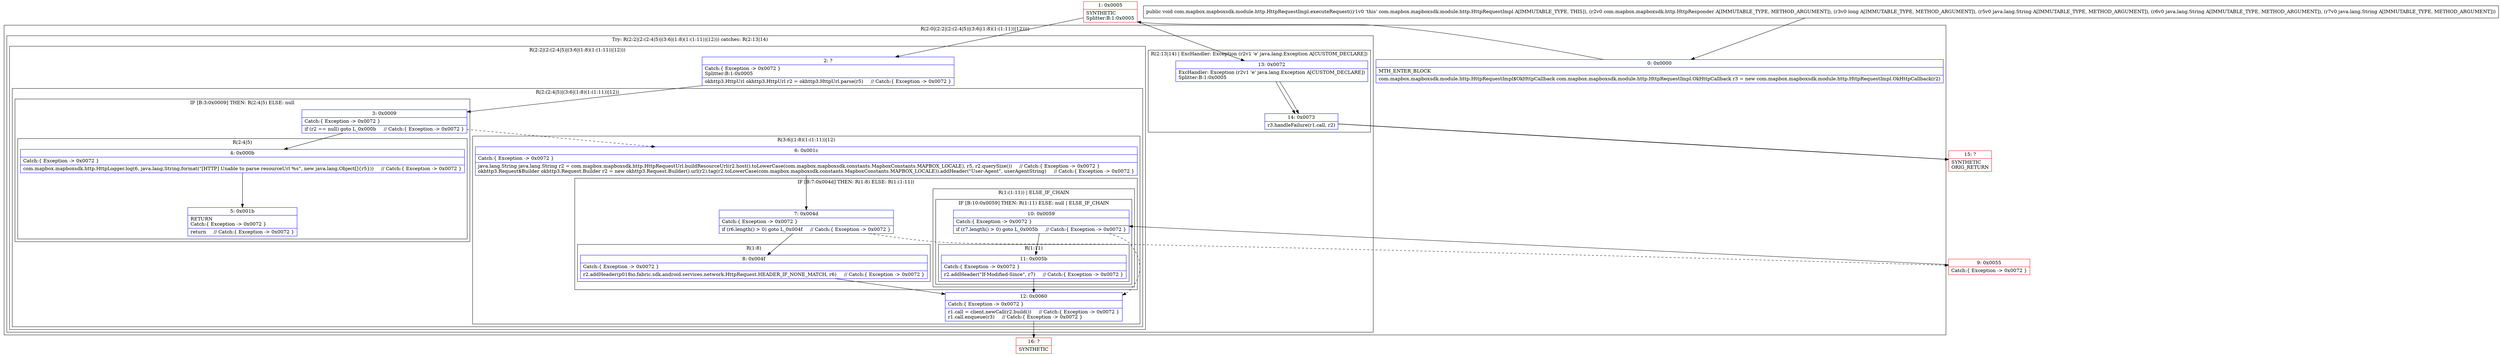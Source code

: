 digraph "CFG forcom.mapbox.mapboxsdk.module.http.HttpRequestImpl.executeRequest(Lcom\/mapbox\/mapboxsdk\/http\/HttpResponder;JLjava\/lang\/String;Ljava\/lang\/String;Ljava\/lang\/String;)V" {
subgraph cluster_Region_590333917 {
label = "R(2:0|(2:2|(2:(2:4|5)|(3:6|(1:8)(1:(1:11))|12))))";
node [shape=record,color=blue];
Node_0 [shape=record,label="{0\:\ 0x0000|MTH_ENTER_BLOCK\l|com.mapbox.mapboxsdk.module.http.HttpRequestImpl$OkHttpCallback com.mapbox.mapboxsdk.module.http.HttpRequestImpl.OkHttpCallback r3 = new com.mapbox.mapboxsdk.module.http.HttpRequestImpl.OkHttpCallback(r2)\l}"];
subgraph cluster_TryCatchRegion_456089592 {
label = "Try: R(2:2|(2:(2:4|5)|(3:6|(1:8)(1:(1:11))|12))) catches: R(2:13|14)";
node [shape=record,color=blue];
subgraph cluster_Region_1599199081 {
label = "R(2:2|(2:(2:4|5)|(3:6|(1:8)(1:(1:11))|12)))";
node [shape=record,color=blue];
Node_2 [shape=record,label="{2\:\ ?|Catch:\{ Exception \-\> 0x0072 \}\lSplitter:B:1:0x0005\l|okhttp3.HttpUrl okhttp3.HttpUrl r2 = okhttp3.HttpUrl.parse(r5)     \/\/ Catch:\{ Exception \-\> 0x0072 \}\l}"];
subgraph cluster_Region_285741283 {
label = "R(2:(2:4|5)|(3:6|(1:8)(1:(1:11))|12))";
node [shape=record,color=blue];
subgraph cluster_IfRegion_35512945 {
label = "IF [B:3:0x0009] THEN: R(2:4|5) ELSE: null";
node [shape=record,color=blue];
Node_3 [shape=record,label="{3\:\ 0x0009|Catch:\{ Exception \-\> 0x0072 \}\l|if (r2 == null) goto L_0x000b     \/\/ Catch:\{ Exception \-\> 0x0072 \}\l}"];
subgraph cluster_Region_115513764 {
label = "R(2:4|5)";
node [shape=record,color=blue];
Node_4 [shape=record,label="{4\:\ 0x000b|Catch:\{ Exception \-\> 0x0072 \}\l|com.mapbox.mapboxsdk.http.HttpLogger.log(6, java.lang.String.format(\"[HTTP] Unable to parse resourceUrl %s\", new java.lang.Object[]\{r5\}))     \/\/ Catch:\{ Exception \-\> 0x0072 \}\l}"];
Node_5 [shape=record,label="{5\:\ 0x001b|RETURN\lCatch:\{ Exception \-\> 0x0072 \}\l|return     \/\/ Catch:\{ Exception \-\> 0x0072 \}\l}"];
}
}
subgraph cluster_Region_1159341968 {
label = "R(3:6|(1:8)(1:(1:11))|12)";
node [shape=record,color=blue];
Node_6 [shape=record,label="{6\:\ 0x001c|Catch:\{ Exception \-\> 0x0072 \}\l|java.lang.String java.lang.String r2 = com.mapbox.mapboxsdk.http.HttpRequestUrl.buildResourceUrl(r2.host().toLowerCase(com.mapbox.mapboxsdk.constants.MapboxConstants.MAPBOX_LOCALE), r5, r2.querySize())     \/\/ Catch:\{ Exception \-\> 0x0072 \}\lokhttp3.Request$Builder okhttp3.Request.Builder r2 = new okhttp3.Request.Builder().url(r2).tag(r2.toLowerCase(com.mapbox.mapboxsdk.constants.MapboxConstants.MAPBOX_LOCALE)).addHeader(\"User\-Agent\", userAgentString)     \/\/ Catch:\{ Exception \-\> 0x0072 \}\l}"];
subgraph cluster_IfRegion_680387971 {
label = "IF [B:7:0x004d] THEN: R(1:8) ELSE: R(1:(1:11))";
node [shape=record,color=blue];
Node_7 [shape=record,label="{7\:\ 0x004d|Catch:\{ Exception \-\> 0x0072 \}\l|if (r6.length() \> 0) goto L_0x004f     \/\/ Catch:\{ Exception \-\> 0x0072 \}\l}"];
subgraph cluster_Region_380592901 {
label = "R(1:8)";
node [shape=record,color=blue];
Node_8 [shape=record,label="{8\:\ 0x004f|Catch:\{ Exception \-\> 0x0072 \}\l|r2.addHeader(p018io.fabric.sdk.android.services.network.HttpRequest.HEADER_IF_NONE_MATCH, r6)     \/\/ Catch:\{ Exception \-\> 0x0072 \}\l}"];
}
subgraph cluster_Region_1228713973 {
label = "R(1:(1:11)) | ELSE_IF_CHAIN\l";
node [shape=record,color=blue];
subgraph cluster_IfRegion_417472825 {
label = "IF [B:10:0x0059] THEN: R(1:11) ELSE: null | ELSE_IF_CHAIN\l";
node [shape=record,color=blue];
Node_10 [shape=record,label="{10\:\ 0x0059|Catch:\{ Exception \-\> 0x0072 \}\l|if (r7.length() \> 0) goto L_0x005b     \/\/ Catch:\{ Exception \-\> 0x0072 \}\l}"];
subgraph cluster_Region_443560753 {
label = "R(1:11)";
node [shape=record,color=blue];
Node_11 [shape=record,label="{11\:\ 0x005b|Catch:\{ Exception \-\> 0x0072 \}\l|r2.addHeader(\"If\-Modified\-Since\", r7)     \/\/ Catch:\{ Exception \-\> 0x0072 \}\l}"];
}
}
}
}
Node_12 [shape=record,label="{12\:\ 0x0060|Catch:\{ Exception \-\> 0x0072 \}\l|r1.call = client.newCall(r2.build())     \/\/ Catch:\{ Exception \-\> 0x0072 \}\lr1.call.enqueue(r3)     \/\/ Catch:\{ Exception \-\> 0x0072 \}\l}"];
}
}
}
subgraph cluster_Region_1759285744 {
label = "R(2:13|14) | ExcHandler: Exception (r2v1 'e' java.lang.Exception A[CUSTOM_DECLARE])\l";
node [shape=record,color=blue];
Node_13 [shape=record,label="{13\:\ 0x0072|ExcHandler: Exception (r2v1 'e' java.lang.Exception A[CUSTOM_DECLARE])\lSplitter:B:1:0x0005\l}"];
Node_14 [shape=record,label="{14\:\ 0x0073|r3.handleFailure(r1.call, r2)\l}"];
}
}
}
subgraph cluster_Region_1759285744 {
label = "R(2:13|14) | ExcHandler: Exception (r2v1 'e' java.lang.Exception A[CUSTOM_DECLARE])\l";
node [shape=record,color=blue];
Node_13 [shape=record,label="{13\:\ 0x0072|ExcHandler: Exception (r2v1 'e' java.lang.Exception A[CUSTOM_DECLARE])\lSplitter:B:1:0x0005\l}"];
Node_14 [shape=record,label="{14\:\ 0x0073|r3.handleFailure(r1.call, r2)\l}"];
}
Node_1 [shape=record,color=red,label="{1\:\ 0x0005|SYNTHETIC\lSplitter:B:1:0x0005\l}"];
Node_9 [shape=record,color=red,label="{9\:\ 0x0055|Catch:\{ Exception \-\> 0x0072 \}\l}"];
Node_15 [shape=record,color=red,label="{15\:\ ?|SYNTHETIC\lORIG_RETURN\l}"];
Node_16 [shape=record,color=red,label="{16\:\ ?|SYNTHETIC\l}"];
MethodNode[shape=record,label="{public void com.mapbox.mapboxsdk.module.http.HttpRequestImpl.executeRequest((r1v0 'this' com.mapbox.mapboxsdk.module.http.HttpRequestImpl A[IMMUTABLE_TYPE, THIS]), (r2v0 com.mapbox.mapboxsdk.http.HttpResponder A[IMMUTABLE_TYPE, METHOD_ARGUMENT]), (r3v0 long A[IMMUTABLE_TYPE, METHOD_ARGUMENT]), (r5v0 java.lang.String A[IMMUTABLE_TYPE, METHOD_ARGUMENT]), (r6v0 java.lang.String A[IMMUTABLE_TYPE, METHOD_ARGUMENT]), (r7v0 java.lang.String A[IMMUTABLE_TYPE, METHOD_ARGUMENT])) }"];
MethodNode -> Node_0;
Node_0 -> Node_1;
Node_2 -> Node_3;
Node_3 -> Node_4;
Node_3 -> Node_6[style=dashed];
Node_4 -> Node_5;
Node_6 -> Node_7;
Node_7 -> Node_8;
Node_7 -> Node_9[style=dashed];
Node_8 -> Node_12;
Node_10 -> Node_11;
Node_10 -> Node_12[style=dashed];
Node_11 -> Node_12;
Node_12 -> Node_16;
Node_13 -> Node_14;
Node_14 -> Node_15;
Node_13 -> Node_14;
Node_14 -> Node_15;
Node_1 -> Node_2;
Node_1 -> Node_13;
Node_9 -> Node_10;
}

